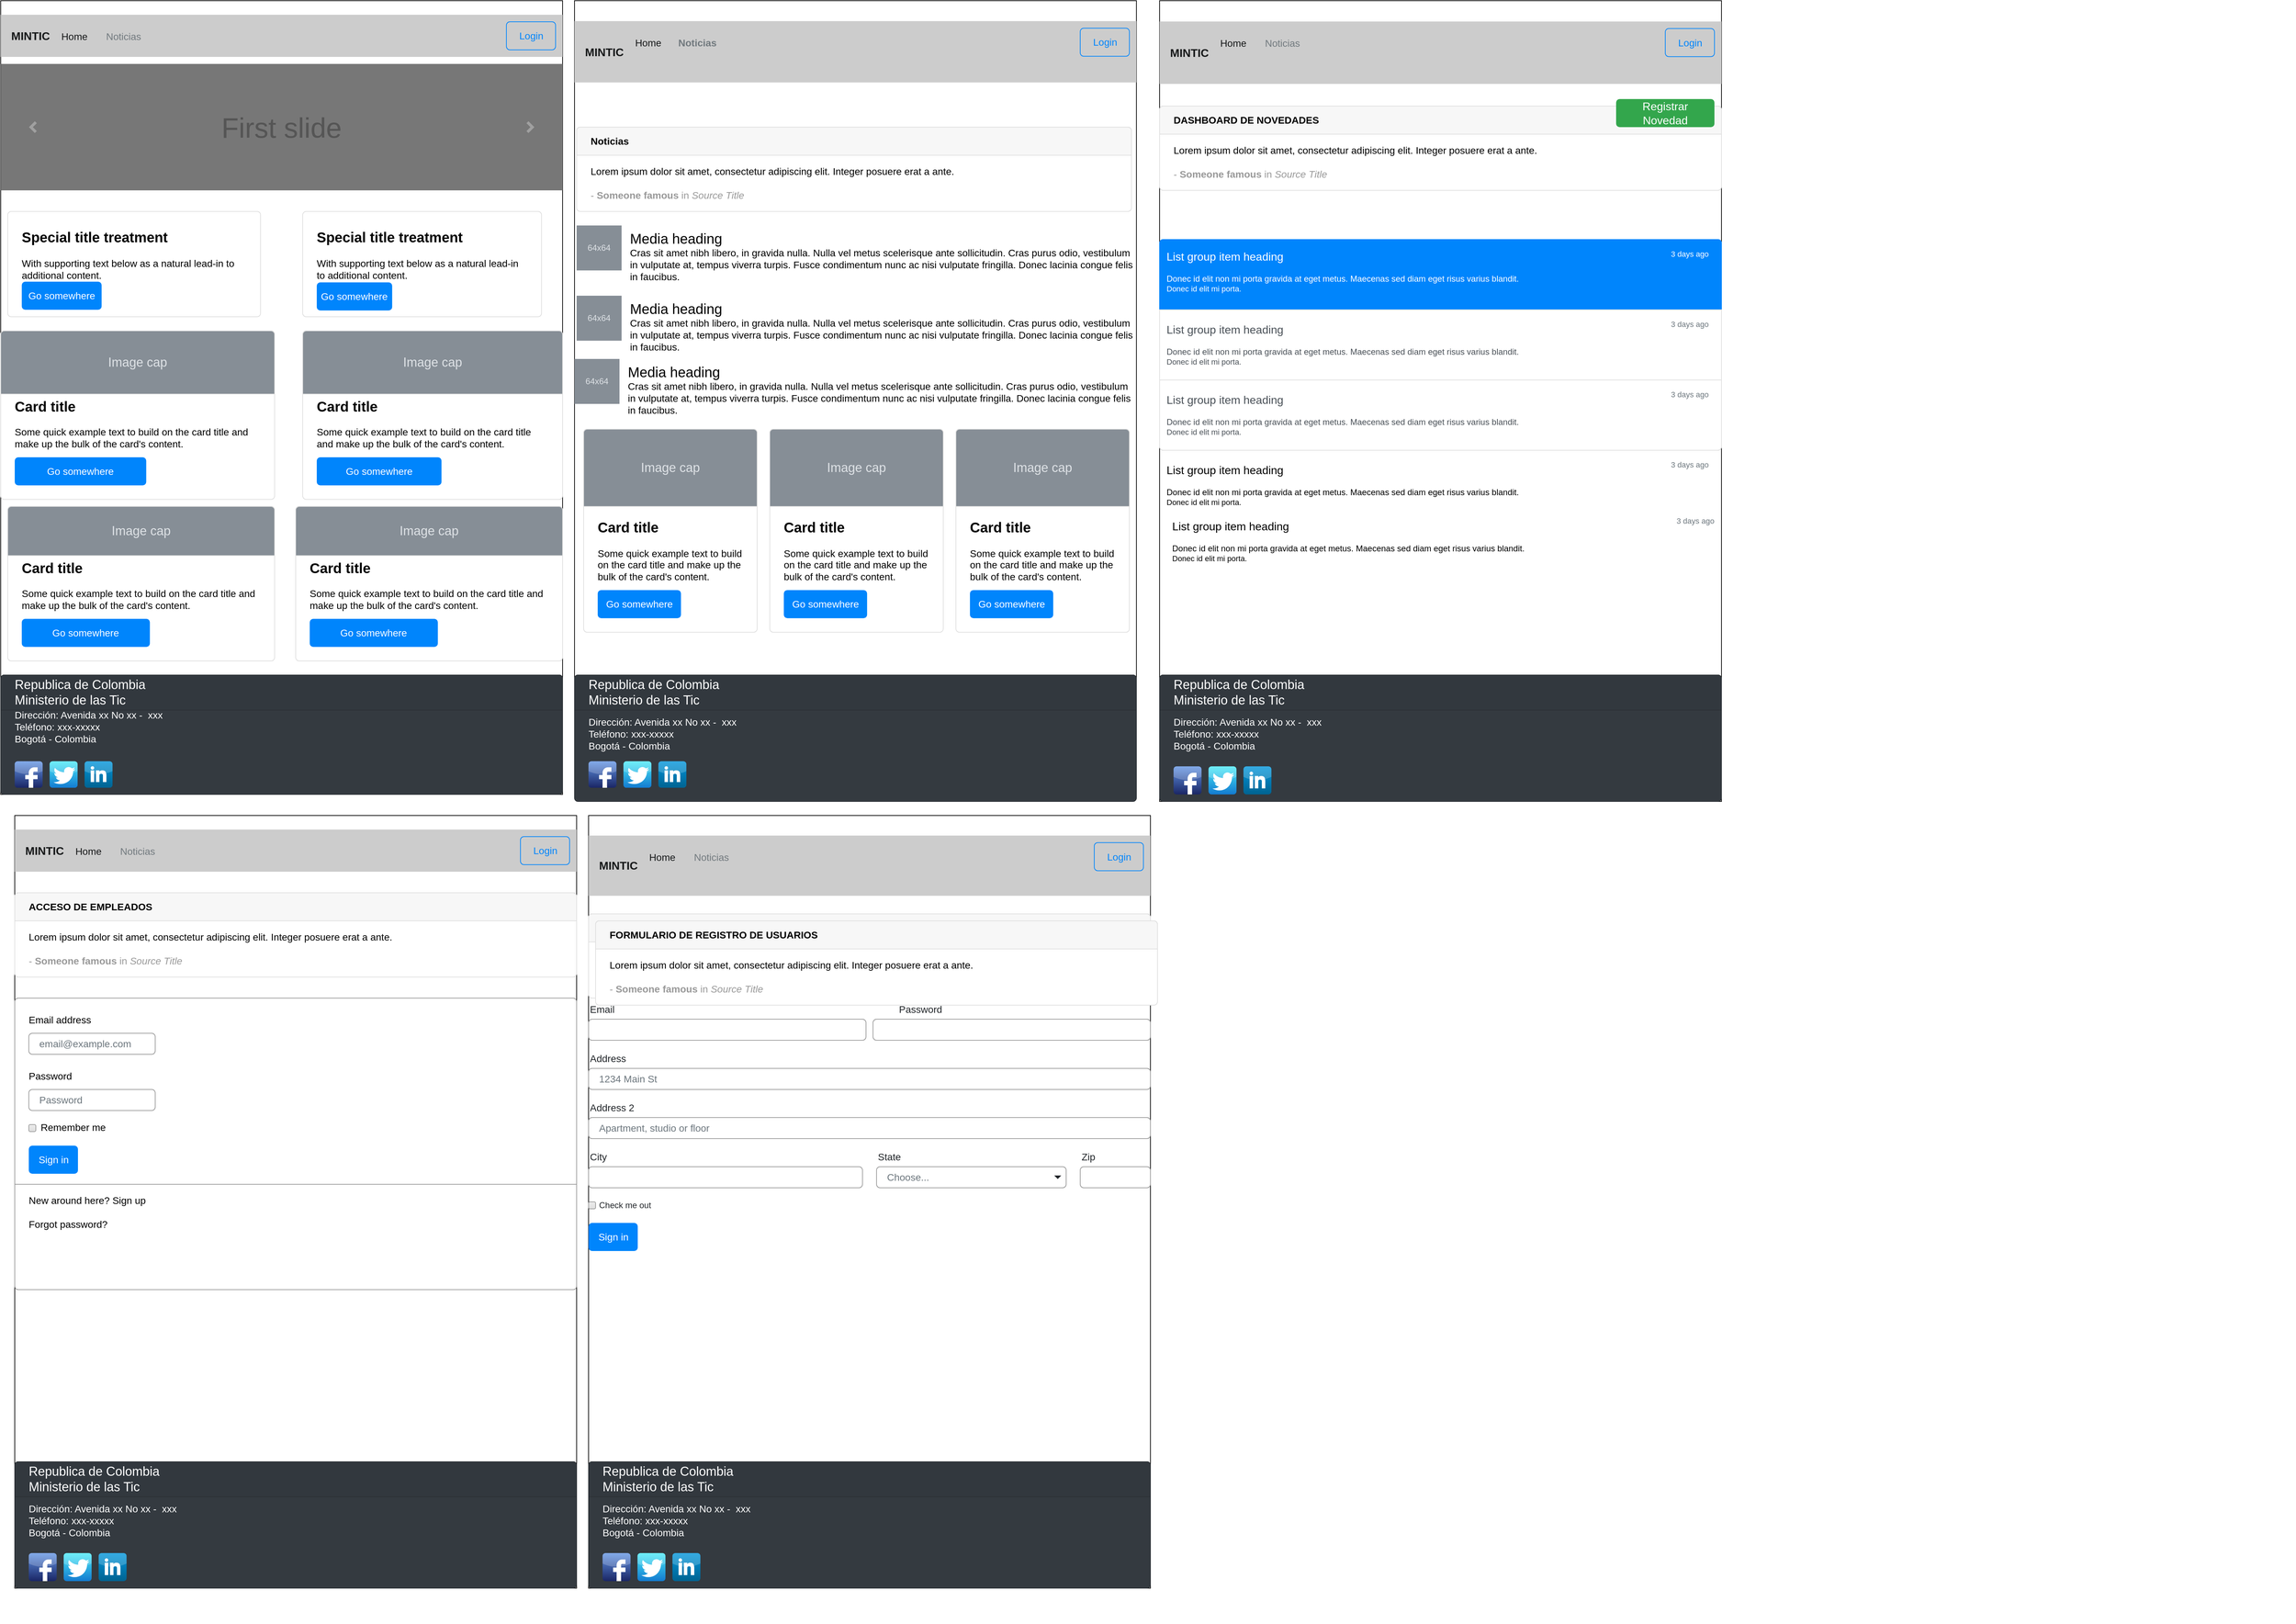 <mxfile version="16.2.7" type="device"><diagram id="o1v8T3VAMzsPvHpcnBI5" name="Page-1"><mxGraphModel dx="972" dy="944" grid="1" gridSize="10" guides="1" tooltips="1" connect="1" arrows="1" fold="1" page="1" pageScale="1" pageWidth="827" pageHeight="1169" math="0" shadow="0"><root><mxCell id="0"/><mxCell id="1" parent="0"/><mxCell id="WGaJBXlrBwrfpR1qxfoc-35" value="" style="group" vertex="1" connectable="0" parent="1"><mxGeometry x="10" y="60" width="1620" height="1140" as="geometry"/></mxCell><mxCell id="WGaJBXlrBwrfpR1qxfoc-36" value="" style="group" vertex="1" connectable="0" parent="WGaJBXlrBwrfpR1qxfoc-35"><mxGeometry x="817" width="803" height="1140" as="geometry"/></mxCell><mxCell id="WGaJBXlrBwrfpR1qxfoc-37" value="" style="rounded=0;whiteSpace=wrap;html=1;" vertex="1" parent="WGaJBXlrBwrfpR1qxfoc-36"><mxGeometry width="800" height="1120" as="geometry"/></mxCell><mxCell id="WGaJBXlrBwrfpR1qxfoc-87" value="" style="group" vertex="1" connectable="0" parent="WGaJBXlrBwrfpR1qxfoc-36"><mxGeometry y="29.091" width="803" height="1090.91" as="geometry"/></mxCell><mxCell id="WGaJBXlrBwrfpR1qxfoc-43" value="&lt;b&gt;MINTIC&lt;/b&gt;" style="html=1;shadow=0;dashed=0;fillColor=#CCCCCC;strokeColor=none;fontSize=16;fontColor=#161819;align=left;spacing=15;" vertex="1" parent="WGaJBXlrBwrfpR1qxfoc-87"><mxGeometry width="800" height="87.273" as="geometry"/></mxCell><mxCell id="WGaJBXlrBwrfpR1qxfoc-44" value="Home" style="fillColor=none;strokeColor=none;fontSize=14;fontColor=#161819;align=center;" vertex="1" parent="WGaJBXlrBwrfpR1qxfoc-43"><mxGeometry width="70" height="40" relative="1" as="geometry"><mxPoint x="70" y="10" as="offset"/></mxGeometry></mxCell><mxCell id="WGaJBXlrBwrfpR1qxfoc-45" value="Noticias" style="fillColor=none;strokeColor=none;fontSize=14;fontColor=#71797E;align=center;fontStyle=1" vertex="1" parent="WGaJBXlrBwrfpR1qxfoc-43"><mxGeometry width="70" height="40" relative="1" as="geometry"><mxPoint x="140" y="10" as="offset"/></mxGeometry></mxCell><mxCell id="WGaJBXlrBwrfpR1qxfoc-46" value="Login" style="html=1;shadow=0;dashed=0;shape=mxgraph.bootstrap.rrect;rSize=5;fontSize=14;fontColor=#0085FC;strokeColor=#0085FC;fillColor=none;" vertex="1" parent="WGaJBXlrBwrfpR1qxfoc-43"><mxGeometry x="1" width="70" height="40" relative="1" as="geometry"><mxPoint x="-80" y="10" as="offset"/></mxGeometry></mxCell><mxCell id="WGaJBXlrBwrfpR1qxfoc-187" value="64x64" style="strokeColor=none;html=1;whiteSpace=wrap;fillColor=#868E96;fontColor=#DEE2E6;" vertex="1" parent="WGaJBXlrBwrfpR1qxfoc-87"><mxGeometry x="3" y="290.909" width="64" height="64" as="geometry"/></mxCell><mxCell id="WGaJBXlrBwrfpR1qxfoc-188" value="&lt;font style=&quot;font-size: 20px&quot;&gt;Media heading&lt;/font&gt;&lt;br&gt;Cras sit amet nibh libero, in gravida nulla. Nulla vel metus scelerisque ante sollicitudin. Cras purus odio, vestibulum in vulputate at, tempus viverra turpis. Fusce condimentum nunc ac nisi vulputate fringilla. Donec lacinia congue felis in faucibus." style="strokeColor=none;fillColor=none;fontColor=#000000;perimeter=none;whiteSpace=wrap;resizeWidth=1;align=left;spacing=2;fontSize=14;verticalAlign=top;html=1;" vertex="1" parent="WGaJBXlrBwrfpR1qxfoc-87"><mxGeometry x="77" y="290.909" width="726" height="90" as="geometry"/></mxCell><mxCell id="WGaJBXlrBwrfpR1qxfoc-191" value="64x64" style="strokeColor=none;html=1;whiteSpace=wrap;fillColor=#868E96;fontColor=#DEE2E6;" vertex="1" parent="WGaJBXlrBwrfpR1qxfoc-87"><mxGeometry y="480.909" width="64" height="64" as="geometry"/></mxCell><mxCell id="WGaJBXlrBwrfpR1qxfoc-192" value="&lt;font style=&quot;font-size: 20px&quot;&gt;Media heading&lt;/font&gt;&lt;br&gt;Cras sit amet nibh libero, in gravida nulla. Nulla vel metus scelerisque ante sollicitudin. Cras purus odio, vestibulum in vulputate at, tempus viverra turpis. Fusce condimentum nunc ac nisi vulputate fringilla. Donec lacinia congue felis in faucibus." style="strokeColor=none;fillColor=none;fontColor=#000000;perimeter=none;whiteSpace=wrap;resizeWidth=1;align=left;spacing=2;fontSize=14;verticalAlign=top;html=1;" vertex="1" parent="WGaJBXlrBwrfpR1qxfoc-87"><mxGeometry x="74" y="480.909" width="726" height="90" as="geometry"/></mxCell><mxCell id="WGaJBXlrBwrfpR1qxfoc-196" value="&lt;b&gt;&lt;font style=&quot;font-size: 20px&quot;&gt;Card title&lt;/font&gt;&lt;/b&gt;&lt;br style=&quot;font-size: 14px&quot;&gt;&lt;br style=&quot;font-size: 14px&quot;&gt;Some quick example text to build on the card title and make up the bulk of the card's content." style="html=1;shadow=0;dashed=0;shape=mxgraph.bootstrap.rrect;rSize=5;strokeColor=#DFDFDF;html=1;whiteSpace=wrap;fillColor=#ffffff;fontColor=#000000;verticalAlign=bottom;align=left;spacing=20;spacingBottom=50;fontSize=14;" vertex="1" parent="WGaJBXlrBwrfpR1qxfoc-87"><mxGeometry x="13" y="580.91" width="247" height="289.09" as="geometry"/></mxCell><mxCell id="WGaJBXlrBwrfpR1qxfoc-197" value="Image cap" style="html=1;shadow=0;dashed=0;shape=mxgraph.bootstrap.topButton;rSize=5;perimeter=none;whiteSpace=wrap;fillColor=#868E96;strokeColor=#DFDFDF;fontColor=#DEE2E6;resizeWidth=1;fontSize=18;" vertex="1" parent="WGaJBXlrBwrfpR1qxfoc-196"><mxGeometry width="247" height="110" relative="1" as="geometry"/></mxCell><mxCell id="WGaJBXlrBwrfpR1qxfoc-198" value="Go somewhere" style="html=1;shadow=0;dashed=0;shape=mxgraph.bootstrap.rrect;rSize=5;perimeter=none;whiteSpace=wrap;fillColor=#0085FC;strokeColor=none;fontColor=#ffffff;resizeWidth=1;fontSize=14;" vertex="1" parent="WGaJBXlrBwrfpR1qxfoc-196"><mxGeometry y="1" width="118.56" height="40" relative="1" as="geometry"><mxPoint x="20" y="-60" as="offset"/></mxGeometry></mxCell><mxCell id="WGaJBXlrBwrfpR1qxfoc-200" value="&lt;b&gt;&lt;font style=&quot;font-size: 20px&quot;&gt;Card title&lt;/font&gt;&lt;/b&gt;&lt;br style=&quot;font-size: 14px&quot;&gt;&lt;br style=&quot;font-size: 14px&quot;&gt;Some quick example text to build on the card title and make up the bulk of the card's content." style="html=1;shadow=0;dashed=0;shape=mxgraph.bootstrap.rrect;rSize=5;strokeColor=#DFDFDF;html=1;whiteSpace=wrap;fillColor=#ffffff;fontColor=#000000;verticalAlign=bottom;align=left;spacing=20;spacingBottom=50;fontSize=14;" vertex="1" parent="WGaJBXlrBwrfpR1qxfoc-87"><mxGeometry x="278" y="580.91" width="247" height="289.09" as="geometry"/></mxCell><mxCell id="WGaJBXlrBwrfpR1qxfoc-201" value="Image cap" style="html=1;shadow=0;dashed=0;shape=mxgraph.bootstrap.topButton;rSize=5;perimeter=none;whiteSpace=wrap;fillColor=#868E96;strokeColor=#DFDFDF;fontColor=#DEE2E6;resizeWidth=1;fontSize=18;" vertex="1" parent="WGaJBXlrBwrfpR1qxfoc-200"><mxGeometry width="247" height="110" relative="1" as="geometry"/></mxCell><mxCell id="WGaJBXlrBwrfpR1qxfoc-202" value="Go somewhere" style="html=1;shadow=0;dashed=0;shape=mxgraph.bootstrap.rrect;rSize=5;perimeter=none;whiteSpace=wrap;fillColor=#0085FC;strokeColor=none;fontColor=#ffffff;resizeWidth=1;fontSize=14;" vertex="1" parent="WGaJBXlrBwrfpR1qxfoc-200"><mxGeometry y="1" width="118.56" height="40" relative="1" as="geometry"><mxPoint x="20" y="-60" as="offset"/></mxGeometry></mxCell><mxCell id="WGaJBXlrBwrfpR1qxfoc-165" value="Dirección: Avenida xx No xx -&amp;nbsp; xxx&lt;br&gt;Teléfono: xxx-xxxxx&lt;br&gt;Bogotá - Colombia&lt;br&gt;&lt;br&gt;&lt;br&gt;&lt;br&gt;" style="html=1;shadow=0;dashed=0;shape=mxgraph.bootstrap.rrect;rSize=5;strokeColor=#2C3136;html=1;whiteSpace=wrap;fillColor=#343A40;fontColor=#ffffff;verticalAlign=bottom;align=left;spacing=20;spacingBottom=0;fontSize=14;" vertex="1" parent="WGaJBXlrBwrfpR1qxfoc-36"><mxGeometry y="960" width="800" height="180" as="geometry"/></mxCell><mxCell id="WGaJBXlrBwrfpR1qxfoc-166" value="Republica de Colombia&lt;br&gt;Ministerio de las Tic" style="html=1;shadow=0;dashed=0;shape=mxgraph.bootstrap.topButton;rSize=5;perimeter=none;whiteSpace=wrap;fillColor=#32383E;strokeColor=#2C3136;fontColor=#ffffff;resizeWidth=1;fontSize=18;align=left;spacing=20;" vertex="1" parent="WGaJBXlrBwrfpR1qxfoc-165"><mxGeometry width="800" height="50" relative="1" as="geometry"/></mxCell><mxCell id="WGaJBXlrBwrfpR1qxfoc-167" value="" style="dashed=0;outlineConnect=0;html=1;align=center;labelPosition=center;verticalLabelPosition=bottom;verticalAlign=top;shape=mxgraph.webicons.facebook;fillColor=#6294E4;gradientColor=#1A2665" vertex="1" parent="WGaJBXlrBwrfpR1qxfoc-165"><mxGeometry x="19.9" y="122.778" width="39.801" height="37.778" as="geometry"/></mxCell><mxCell id="WGaJBXlrBwrfpR1qxfoc-168" value="" style="dashed=0;outlineConnect=0;html=1;align=center;labelPosition=center;verticalLabelPosition=bottom;verticalAlign=top;shape=mxgraph.webicons.twitter;fillColor=#49EAF7;gradientColor=#137BD0" vertex="1" parent="WGaJBXlrBwrfpR1qxfoc-165"><mxGeometry x="69.652" y="122.778" width="39.801" height="37.778" as="geometry"/></mxCell><mxCell id="WGaJBXlrBwrfpR1qxfoc-169" value="" style="dashed=0;outlineConnect=0;html=1;align=center;labelPosition=center;verticalLabelPosition=bottom;verticalAlign=top;shape=mxgraph.webicons.linkedin;fillColor=#0095DB;gradientColor=#006391" vertex="1" parent="WGaJBXlrBwrfpR1qxfoc-165"><mxGeometry x="119.403" y="122.778" width="39.801" height="37.778" as="geometry"/></mxCell><mxCell id="WGaJBXlrBwrfpR1qxfoc-189" value="64x64" style="strokeColor=none;html=1;whiteSpace=wrap;fillColor=#868E96;fontColor=#DEE2E6;" vertex="1" parent="WGaJBXlrBwrfpR1qxfoc-36"><mxGeometry x="3" y="420" width="64" height="64" as="geometry"/></mxCell><mxCell id="WGaJBXlrBwrfpR1qxfoc-190" value="&lt;font style=&quot;font-size: 20px&quot;&gt;Media heading&lt;/font&gt;&lt;br&gt;Cras sit amet nibh libero, in gravida nulla. Nulla vel metus scelerisque ante sollicitudin. Cras purus odio, vestibulum in vulputate at, tempus viverra turpis. Fusce condimentum nunc ac nisi vulputate fringilla. Donec lacinia congue felis in faucibus." style="strokeColor=none;fillColor=none;fontColor=#000000;perimeter=none;whiteSpace=wrap;resizeWidth=1;align=left;spacing=2;fontSize=14;verticalAlign=top;html=1;" vertex="1" parent="WGaJBXlrBwrfpR1qxfoc-36"><mxGeometry x="77" y="420" width="726" height="90" as="geometry"/></mxCell><mxCell id="WGaJBXlrBwrfpR1qxfoc-204" value="&lt;b&gt;&lt;font style=&quot;font-size: 20px&quot;&gt;Card title&lt;/font&gt;&lt;/b&gt;&lt;br style=&quot;font-size: 14px&quot;&gt;&lt;br style=&quot;font-size: 14px&quot;&gt;Some quick example text to build on the card title and make up the bulk of the card's content." style="html=1;shadow=0;dashed=0;shape=mxgraph.bootstrap.rrect;rSize=5;strokeColor=#DFDFDF;html=1;whiteSpace=wrap;fillColor=#ffffff;fontColor=#000000;verticalAlign=bottom;align=left;spacing=20;spacingBottom=50;fontSize=14;" vertex="1" parent="WGaJBXlrBwrfpR1qxfoc-36"><mxGeometry x="543" y="610.001" width="247" height="289.09" as="geometry"/></mxCell><mxCell id="WGaJBXlrBwrfpR1qxfoc-205" value="Image cap" style="html=1;shadow=0;dashed=0;shape=mxgraph.bootstrap.topButton;rSize=5;perimeter=none;whiteSpace=wrap;fillColor=#868E96;strokeColor=#DFDFDF;fontColor=#DEE2E6;resizeWidth=1;fontSize=18;" vertex="1" parent="WGaJBXlrBwrfpR1qxfoc-204"><mxGeometry width="247" height="110" relative="1" as="geometry"/></mxCell><mxCell id="WGaJBXlrBwrfpR1qxfoc-206" value="Go somewhere" style="html=1;shadow=0;dashed=0;shape=mxgraph.bootstrap.rrect;rSize=5;perimeter=none;whiteSpace=wrap;fillColor=#0085FC;strokeColor=none;fontColor=#ffffff;resizeWidth=1;fontSize=14;" vertex="1" parent="WGaJBXlrBwrfpR1qxfoc-204"><mxGeometry y="1" width="118.56" height="40" relative="1" as="geometry"><mxPoint x="20" y="-60" as="offset"/></mxGeometry></mxCell><UserObject label="https://drive.google.com/drive/folders/1lnfOv7CB5ExpS0lEgs6itEhN-YWh4Q2m" link="https://drive.google.com/drive/folders/1lnfOv7CB5ExpS0lEgs6itEhN-YWh4Q2m" id="WGaJBXlrBwrfpR1qxfoc-51"><mxCell style="group" vertex="1" connectable="0" parent="WGaJBXlrBwrfpR1qxfoc-35"><mxGeometry width="850" height="1130" as="geometry"/></mxCell></UserObject><mxCell id="WGaJBXlrBwrfpR1qxfoc-2" value="" style="rounded=0;whiteSpace=wrap;html=1;" vertex="1" parent="WGaJBXlrBwrfpR1qxfoc-51"><mxGeometry width="800" height="1130" as="geometry"/></mxCell><mxCell id="WGaJBXlrBwrfpR1qxfoc-12" value="Dirección: Avenida xx No xx -&amp;nbsp; xxx&lt;br&gt;Teléfono: xxx-xxxxx&lt;br&gt;Bogotá - Colombia&lt;br&gt;&lt;br&gt;&lt;br&gt;&lt;br&gt;" style="html=1;shadow=0;dashed=0;shape=mxgraph.bootstrap.rrect;rSize=5;strokeColor=#2C3136;html=1;whiteSpace=wrap;fillColor=#343A40;fontColor=#ffffff;verticalAlign=bottom;align=left;spacing=20;spacingBottom=0;fontSize=14;" vertex="1" parent="WGaJBXlrBwrfpR1qxfoc-51"><mxGeometry y="960" width="800" height="170" as="geometry"/></mxCell><mxCell id="WGaJBXlrBwrfpR1qxfoc-13" value="Republica de Colombia&lt;br&gt;Ministerio de las Tic" style="html=1;shadow=0;dashed=0;shape=mxgraph.bootstrap.topButton;rSize=5;perimeter=none;whiteSpace=wrap;fillColor=#32383E;strokeColor=#2C3136;fontColor=#ffffff;resizeWidth=1;fontSize=18;align=left;spacing=20;" vertex="1" parent="WGaJBXlrBwrfpR1qxfoc-12"><mxGeometry width="800" height="50" relative="1" as="geometry"/></mxCell><mxCell id="WGaJBXlrBwrfpR1qxfoc-14" value="" style="dashed=0;outlineConnect=0;html=1;align=center;labelPosition=center;verticalLabelPosition=bottom;verticalAlign=top;shape=mxgraph.webicons.facebook;fillColor=#6294E4;gradientColor=#1A2665" vertex="1" parent="WGaJBXlrBwrfpR1qxfoc-12"><mxGeometry x="19.9" y="122.778" width="39.801" height="37.778" as="geometry"/></mxCell><mxCell id="WGaJBXlrBwrfpR1qxfoc-15" value="" style="dashed=0;outlineConnect=0;html=1;align=center;labelPosition=center;verticalLabelPosition=bottom;verticalAlign=top;shape=mxgraph.webicons.twitter;fillColor=#49EAF7;gradientColor=#137BD0" vertex="1" parent="WGaJBXlrBwrfpR1qxfoc-12"><mxGeometry x="69.652" y="122.778" width="39.801" height="37.778" as="geometry"/></mxCell><mxCell id="WGaJBXlrBwrfpR1qxfoc-16" value="" style="dashed=0;outlineConnect=0;html=1;align=center;labelPosition=center;verticalLabelPosition=bottom;verticalAlign=top;shape=mxgraph.webicons.linkedin;fillColor=#0095DB;gradientColor=#006391" vertex="1" parent="WGaJBXlrBwrfpR1qxfoc-12"><mxGeometry x="119.403" y="122.778" width="39.801" height="37.778" as="geometry"/></mxCell><mxCell id="WGaJBXlrBwrfpR1qxfoc-25" value="&lt;b&gt;MINTIC&lt;/b&gt;" style="html=1;shadow=0;dashed=0;fillColor=#CCCCCC;strokeColor=none;fontSize=16;fontColor=#161819;align=left;spacing=15;" vertex="1" parent="WGaJBXlrBwrfpR1qxfoc-51"><mxGeometry y="20" width="800" height="60" as="geometry"/></mxCell><mxCell id="WGaJBXlrBwrfpR1qxfoc-26" value="Home" style="fillColor=none;strokeColor=none;fontSize=14;fontColor=#161819;align=center;" vertex="1" parent="WGaJBXlrBwrfpR1qxfoc-25"><mxGeometry width="70" height="40" relative="1" as="geometry"><mxPoint x="70" y="10" as="offset"/></mxGeometry></mxCell><mxCell id="WGaJBXlrBwrfpR1qxfoc-27" value="Noticias" style="fillColor=none;strokeColor=none;fontSize=14;fontColor=#71797E;align=center;" vertex="1" parent="WGaJBXlrBwrfpR1qxfoc-25"><mxGeometry width="70" height="40" relative="1" as="geometry"><mxPoint x="140" y="10" as="offset"/></mxGeometry></mxCell><mxCell id="WGaJBXlrBwrfpR1qxfoc-30" value="Login" style="html=1;shadow=0;dashed=0;shape=mxgraph.bootstrap.rrect;rSize=5;fontSize=14;fontColor=#0085FC;strokeColor=#0085FC;fillColor=none;" vertex="1" parent="WGaJBXlrBwrfpR1qxfoc-25"><mxGeometry x="1" width="70" height="40" relative="1" as="geometry"><mxPoint x="-80" y="10" as="offset"/></mxGeometry></mxCell><mxCell id="WGaJBXlrBwrfpR1qxfoc-113" value="First slide" style="html=1;shadow=0;dashed=0;strokeColor=none;strokeWidth=1;fillColor=#777777;fontColor=#555555;whiteSpace=wrap;align=center;verticalAlign=middle;fontStyle=0;fontSize=40;" vertex="1" parent="WGaJBXlrBwrfpR1qxfoc-51"><mxGeometry y="90" width="800" height="180" as="geometry"/></mxCell><mxCell id="WGaJBXlrBwrfpR1qxfoc-114" value="" style="html=1;verticalLabelPosition=bottom;labelBackgroundColor=#ffffff;verticalAlign=top;shadow=0;dashed=0;strokeWidth=4;shape=mxgraph.ios7.misc.more;strokeColor=#a0a0a0;fillColor=#CCCCCC;" vertex="1" parent="WGaJBXlrBwrfpR1qxfoc-113"><mxGeometry x="1" y="0.5" width="7" height="14" relative="1" as="geometry"><mxPoint x="-50" y="-7" as="offset"/></mxGeometry></mxCell><mxCell id="WGaJBXlrBwrfpR1qxfoc-115" value="" style="flipH=1;html=1;verticalLabelPosition=bottom;labelBackgroundColor=#ffffff;verticalAlign=top;shadow=0;dashed=0;strokeWidth=4;shape=mxgraph.ios7.misc.more;strokeColor=#a0a0a0;fillColor=#CCCCCC;" vertex="1" parent="WGaJBXlrBwrfpR1qxfoc-113"><mxGeometry y="0.5" width="7" height="14" relative="1" as="geometry"><mxPoint x="43" y="-7" as="offset"/></mxGeometry></mxCell><mxCell id="WGaJBXlrBwrfpR1qxfoc-139" value="&lt;b&gt;&lt;font style=&quot;font-size: 20px&quot;&gt;Card title&lt;/font&gt;&lt;/b&gt;&lt;br style=&quot;font-size: 14px&quot;&gt;&lt;br style=&quot;font-size: 14px&quot;&gt;Some quick example text to build on the card title and make up the bulk of the card's content." style="html=1;shadow=0;dashed=0;shape=mxgraph.bootstrap.rrect;rSize=5;strokeColor=#DFDFDF;html=1;whiteSpace=wrap;fillColor=#ffffff;fontColor=#000000;verticalAlign=bottom;align=left;spacing=20;spacingBottom=50;fontSize=14;" vertex="1" parent="WGaJBXlrBwrfpR1qxfoc-51"><mxGeometry y="470" width="390" height="240" as="geometry"/></mxCell><mxCell id="WGaJBXlrBwrfpR1qxfoc-140" value="Image cap" style="html=1;shadow=0;dashed=0;shape=mxgraph.bootstrap.topButton;rSize=5;perimeter=none;whiteSpace=wrap;fillColor=#868E96;strokeColor=#DFDFDF;fontColor=#DEE2E6;resizeWidth=1;fontSize=18;" vertex="1" parent="WGaJBXlrBwrfpR1qxfoc-139"><mxGeometry width="390" height="90" relative="1" as="geometry"/></mxCell><mxCell id="WGaJBXlrBwrfpR1qxfoc-141" value="Go somewhere" style="html=1;shadow=0;dashed=0;shape=mxgraph.bootstrap.rrect;rSize=5;perimeter=none;whiteSpace=wrap;fillColor=#0085FC;strokeColor=none;fontColor=#ffffff;resizeWidth=1;fontSize=14;" vertex="1" parent="WGaJBXlrBwrfpR1qxfoc-139"><mxGeometry y="1" width="187.2" height="40" relative="1" as="geometry"><mxPoint x="20" y="-60" as="offset"/></mxGeometry></mxCell><mxCell id="WGaJBXlrBwrfpR1qxfoc-143" value="&lt;b&gt;&lt;font style=&quot;font-size: 20px&quot;&gt;Card title&lt;/font&gt;&lt;/b&gt;&lt;br style=&quot;font-size: 14px&quot;&gt;&lt;br style=&quot;font-size: 14px&quot;&gt;Some quick example text to build on the card title and make up the bulk of the card's content." style="html=1;shadow=0;dashed=0;shape=mxgraph.bootstrap.rrect;rSize=5;strokeColor=#DFDFDF;html=1;whiteSpace=wrap;fillColor=#ffffff;fontColor=#000000;verticalAlign=bottom;align=left;spacing=20;spacingBottom=50;fontSize=14;" vertex="1" parent="WGaJBXlrBwrfpR1qxfoc-51"><mxGeometry x="430" y="470" width="370" height="240" as="geometry"/></mxCell><mxCell id="WGaJBXlrBwrfpR1qxfoc-144" value="Image cap" style="html=1;shadow=0;dashed=0;shape=mxgraph.bootstrap.topButton;rSize=5;perimeter=none;whiteSpace=wrap;fillColor=#868E96;strokeColor=#DFDFDF;fontColor=#DEE2E6;resizeWidth=1;fontSize=18;" vertex="1" parent="WGaJBXlrBwrfpR1qxfoc-143"><mxGeometry width="370" height="90" relative="1" as="geometry"/></mxCell><mxCell id="WGaJBXlrBwrfpR1qxfoc-145" value="Go somewhere" style="html=1;shadow=0;dashed=0;shape=mxgraph.bootstrap.rrect;rSize=5;perimeter=none;whiteSpace=wrap;fillColor=#0085FC;strokeColor=none;fontColor=#ffffff;resizeWidth=1;fontSize=14;" vertex="1" parent="WGaJBXlrBwrfpR1qxfoc-143"><mxGeometry y="1" width="177.6" height="40" relative="1" as="geometry"><mxPoint x="20" y="-60" as="offset"/></mxGeometry></mxCell><mxCell id="WGaJBXlrBwrfpR1qxfoc-149" value="&lt;b&gt;&lt;font style=&quot;font-size: 20px&quot;&gt;Card title&lt;/font&gt;&lt;/b&gt;&lt;br style=&quot;font-size: 14px&quot;&gt;&lt;br style=&quot;font-size: 14px&quot;&gt;Some quick example text to build on the card title and make up the bulk of the card's content." style="html=1;shadow=0;dashed=0;shape=mxgraph.bootstrap.rrect;rSize=5;strokeColor=#DFDFDF;html=1;whiteSpace=wrap;fillColor=#ffffff;fontColor=#000000;verticalAlign=bottom;align=left;spacing=20;spacingBottom=50;fontSize=14;" vertex="1" parent="WGaJBXlrBwrfpR1qxfoc-51"><mxGeometry x="10" y="720" width="380" height="220" as="geometry"/></mxCell><mxCell id="WGaJBXlrBwrfpR1qxfoc-150" value="Image cap" style="html=1;shadow=0;dashed=0;shape=mxgraph.bootstrap.topButton;rSize=5;perimeter=none;whiteSpace=wrap;fillColor=#868E96;strokeColor=#DFDFDF;fontColor=#DEE2E6;resizeWidth=1;fontSize=18;" vertex="1" parent="WGaJBXlrBwrfpR1qxfoc-149"><mxGeometry width="380" height="70" relative="1" as="geometry"/></mxCell><mxCell id="WGaJBXlrBwrfpR1qxfoc-151" value="Go somewhere" style="html=1;shadow=0;dashed=0;shape=mxgraph.bootstrap.rrect;rSize=5;perimeter=none;whiteSpace=wrap;fillColor=#0085FC;strokeColor=none;fontColor=#ffffff;resizeWidth=1;fontSize=14;" vertex="1" parent="WGaJBXlrBwrfpR1qxfoc-149"><mxGeometry y="1" width="182.4" height="40" relative="1" as="geometry"><mxPoint x="20" y="-60" as="offset"/></mxGeometry></mxCell><mxCell id="WGaJBXlrBwrfpR1qxfoc-154" value="&lt;b&gt;&lt;font style=&quot;font-size: 20px&quot;&gt;Card title&lt;/font&gt;&lt;/b&gt;&lt;br style=&quot;font-size: 14px&quot;&gt;&lt;br style=&quot;font-size: 14px&quot;&gt;Some quick example text to build on the card title and make up the bulk of the card's content." style="html=1;shadow=0;dashed=0;shape=mxgraph.bootstrap.rrect;rSize=5;strokeColor=#DFDFDF;html=1;whiteSpace=wrap;fillColor=#ffffff;fontColor=#000000;verticalAlign=bottom;align=left;spacing=20;spacingBottom=50;fontSize=14;" vertex="1" parent="WGaJBXlrBwrfpR1qxfoc-51"><mxGeometry x="420" y="720" width="380" height="220" as="geometry"/></mxCell><mxCell id="WGaJBXlrBwrfpR1qxfoc-155" value="Image cap" style="html=1;shadow=0;dashed=0;shape=mxgraph.bootstrap.topButton;rSize=5;perimeter=none;whiteSpace=wrap;fillColor=#868E96;strokeColor=#DFDFDF;fontColor=#DEE2E6;resizeWidth=1;fontSize=18;" vertex="1" parent="WGaJBXlrBwrfpR1qxfoc-154"><mxGeometry width="380" height="70" relative="1" as="geometry"/></mxCell><mxCell id="WGaJBXlrBwrfpR1qxfoc-156" value="Go somewhere" style="html=1;shadow=0;dashed=0;shape=mxgraph.bootstrap.rrect;rSize=5;perimeter=none;whiteSpace=wrap;fillColor=#0085FC;strokeColor=none;fontColor=#ffffff;resizeWidth=1;fontSize=14;" vertex="1" parent="WGaJBXlrBwrfpR1qxfoc-154"><mxGeometry y="1" width="182.4" height="40" relative="1" as="geometry"><mxPoint x="20" y="-60" as="offset"/></mxGeometry></mxCell><mxCell id="WGaJBXlrBwrfpR1qxfoc-163" value="&lt;b&gt;&lt;font style=&quot;font-size: 20px&quot;&gt;Special title treatment&lt;/font&gt;&lt;/b&gt;&lt;br style=&quot;font-size: 14px&quot;&gt;&lt;br style=&quot;font-size: 14px&quot;&gt;With supporting text below as a natural lead-in to additional content." style="html=1;shadow=0;dashed=0;shape=mxgraph.bootstrap.rrect;rSize=5;strokeColor=#DFDFDF;html=1;whiteSpace=wrap;fillColor=#FFFFFF;fontColor=#000000;align=left;verticalAlign=top;spacing=20;fontSize=14;" vertex="1" parent="WGaJBXlrBwrfpR1qxfoc-51"><mxGeometry x="430" y="300" width="340" height="150" as="geometry"/></mxCell><mxCell id="WGaJBXlrBwrfpR1qxfoc-164" value="Go somewhere" style="html=1;shadow=0;dashed=0;shape=mxgraph.bootstrap.rrect;rSize=5;perimeter=none;whiteSpace=wrap;fillColor=#0085FC;strokeColor=none;fontColor=#ffffff;resizeWidth=1;fontSize=14;" vertex="1" parent="WGaJBXlrBwrfpR1qxfoc-163"><mxGeometry y="1" width="107.368" height="40" relative="1" as="geometry"><mxPoint x="20" y="-49" as="offset"/></mxGeometry></mxCell><mxCell id="WGaJBXlrBwrfpR1qxfoc-161" value="&lt;b&gt;&lt;font style=&quot;font-size: 20px&quot;&gt;Special title treatment&lt;/font&gt;&lt;/b&gt;&lt;br style=&quot;font-size: 14px&quot;&gt;&lt;br style=&quot;font-size: 14px&quot;&gt;With supporting text below as a natural lead-in to additional content." style="html=1;shadow=0;dashed=0;shape=mxgraph.bootstrap.rrect;rSize=5;strokeColor=#DFDFDF;html=1;whiteSpace=wrap;fillColor=#FFFFFF;fontColor=#000000;align=left;verticalAlign=top;spacing=20;fontSize=14;" vertex="1" parent="WGaJBXlrBwrfpR1qxfoc-51"><mxGeometry x="10" y="300" width="360" height="150" as="geometry"/></mxCell><mxCell id="WGaJBXlrBwrfpR1qxfoc-162" value="Go somewhere" style="html=1;shadow=0;dashed=0;shape=mxgraph.bootstrap.rrect;rSize=5;perimeter=none;whiteSpace=wrap;fillColor=#0085FC;strokeColor=none;fontColor=#ffffff;resizeWidth=1;fontSize=14;" vertex="1" parent="WGaJBXlrBwrfpR1qxfoc-161"><mxGeometry y="1" width="113.684" height="40" relative="1" as="geometry"><mxPoint x="20" y="-50" as="offset"/></mxGeometry></mxCell><mxCell id="WGaJBXlrBwrfpR1qxfoc-52" value="" style="group" vertex="1" connectable="0" parent="1"><mxGeometry x="30" y="1220" width="1617" height="1150" as="geometry"/></mxCell><mxCell id="WGaJBXlrBwrfpR1qxfoc-53" value="" style="group" vertex="1" connectable="0" parent="WGaJBXlrBwrfpR1qxfoc-52"><mxGeometry x="817" width="800" height="1150" as="geometry"/></mxCell><mxCell id="WGaJBXlrBwrfpR1qxfoc-54" value="" style="rounded=0;whiteSpace=wrap;html=1;" vertex="1" parent="WGaJBXlrBwrfpR1qxfoc-53"><mxGeometry width="800" height="1100" as="geometry"/></mxCell><mxCell id="WGaJBXlrBwrfpR1qxfoc-55" value="Dirección: Avenida xx No xx -&amp;nbsp; xxx&lt;br&gt;Teléfono: xxx-xxxxx&lt;br&gt;Bogotá - Colombia&lt;br&gt;&lt;br&gt;&lt;br&gt;&lt;br&gt;" style="html=1;shadow=0;dashed=0;shape=mxgraph.bootstrap.rrect;rSize=5;strokeColor=#2C3136;html=1;whiteSpace=wrap;fillColor=#343A40;fontColor=#ffffff;verticalAlign=bottom;align=left;spacing=20;spacingBottom=0;fontSize=14;" vertex="1" parent="WGaJBXlrBwrfpR1qxfoc-53"><mxGeometry y="920" width="800" height="180" as="geometry"/></mxCell><mxCell id="WGaJBXlrBwrfpR1qxfoc-56" value="Republica de Colombia&lt;br&gt;Ministerio de las Tic" style="html=1;shadow=0;dashed=0;shape=mxgraph.bootstrap.topButton;rSize=5;perimeter=none;whiteSpace=wrap;fillColor=#32383E;strokeColor=#2C3136;fontColor=#ffffff;resizeWidth=1;fontSize=18;align=left;spacing=20;" vertex="1" parent="WGaJBXlrBwrfpR1qxfoc-55"><mxGeometry width="800" height="50" relative="1" as="geometry"/></mxCell><mxCell id="WGaJBXlrBwrfpR1qxfoc-57" value="" style="dashed=0;outlineConnect=0;html=1;align=center;labelPosition=center;verticalLabelPosition=bottom;verticalAlign=top;shape=mxgraph.webicons.facebook;fillColor=#6294E4;gradientColor=#1A2665" vertex="1" parent="WGaJBXlrBwrfpR1qxfoc-55"><mxGeometry x="19.9" y="130" width="39.801" height="40" as="geometry"/></mxCell><mxCell id="WGaJBXlrBwrfpR1qxfoc-58" value="" style="dashed=0;outlineConnect=0;html=1;align=center;labelPosition=center;verticalLabelPosition=bottom;verticalAlign=top;shape=mxgraph.webicons.twitter;fillColor=#49EAF7;gradientColor=#137BD0" vertex="1" parent="WGaJBXlrBwrfpR1qxfoc-55"><mxGeometry x="69.652" y="130" width="39.801" height="40" as="geometry"/></mxCell><mxCell id="WGaJBXlrBwrfpR1qxfoc-59" value="" style="dashed=0;outlineConnect=0;html=1;align=center;labelPosition=center;verticalLabelPosition=bottom;verticalAlign=top;shape=mxgraph.webicons.linkedin;fillColor=#0095DB;gradientColor=#006391" vertex="1" parent="WGaJBXlrBwrfpR1qxfoc-55"><mxGeometry x="119.403" y="130" width="39.801" height="40" as="geometry"/></mxCell><mxCell id="WGaJBXlrBwrfpR1qxfoc-60" value="&lt;b&gt;MINTIC&lt;/b&gt;" style="html=1;shadow=0;dashed=0;fillColor=#CCCCCC;strokeColor=none;fontSize=16;fontColor=#161819;align=left;spacing=15;" vertex="1" parent="WGaJBXlrBwrfpR1qxfoc-53"><mxGeometry y="28.571" width="800" height="85.714" as="geometry"/></mxCell><mxCell id="WGaJBXlrBwrfpR1qxfoc-61" value="Home" style="fillColor=none;strokeColor=none;fontSize=14;fontColor=#161819;align=center;" vertex="1" parent="WGaJBXlrBwrfpR1qxfoc-60"><mxGeometry width="70" height="40" relative="1" as="geometry"><mxPoint x="70" y="10" as="offset"/></mxGeometry></mxCell><mxCell id="WGaJBXlrBwrfpR1qxfoc-62" value="Noticias" style="fillColor=none;strokeColor=none;fontSize=14;fontColor=#71797E;align=center;" vertex="1" parent="WGaJBXlrBwrfpR1qxfoc-60"><mxGeometry width="70" height="40" relative="1" as="geometry"><mxPoint x="140" y="10" as="offset"/></mxGeometry></mxCell><mxCell id="WGaJBXlrBwrfpR1qxfoc-63" value="Login" style="html=1;shadow=0;dashed=0;shape=mxgraph.bootstrap.rrect;rSize=5;fontSize=14;fontColor=#0085FC;strokeColor=#0085FC;fillColor=none;" vertex="1" parent="WGaJBXlrBwrfpR1qxfoc-60"><mxGeometry x="1" width="70" height="40" relative="1" as="geometry"><mxPoint x="-80" y="10" as="offset"/></mxGeometry></mxCell><mxCell id="WGaJBXlrBwrfpR1qxfoc-253" value="Email" style="fillColor=none;strokeColor=none;align=left;fontSize=14;fontColor=#212529;" vertex="1" parent="WGaJBXlrBwrfpR1qxfoc-53"><mxGeometry y="260" width="400" height="30" as="geometry"/></mxCell><mxCell id="WGaJBXlrBwrfpR1qxfoc-254" value="" style="html=1;shadow=0;dashed=0;shape=mxgraph.bootstrap.rrect;rSize=5;fillColor=none;strokeColor=#999999;align=left;spacing=15;fontSize=14;fontColor=#6C767D;" vertex="1" parent="WGaJBXlrBwrfpR1qxfoc-53"><mxGeometry y="290" width="395" height="30" as="geometry"/></mxCell><mxCell id="WGaJBXlrBwrfpR1qxfoc-255" value="Password" style="fillColor=none;strokeColor=none;align=left;fontSize=14;fontColor=#212529;" vertex="1" parent="WGaJBXlrBwrfpR1qxfoc-53"><mxGeometry x="440" y="260" width="360" height="30" as="geometry"/></mxCell><mxCell id="WGaJBXlrBwrfpR1qxfoc-256" value="" style="html=1;shadow=0;dashed=0;shape=mxgraph.bootstrap.rrect;rSize=5;fillColor=none;strokeColor=#999999;align=left;spacing=15;fontSize=14;fontColor=#6C767D;" vertex="1" parent="WGaJBXlrBwrfpR1qxfoc-53"><mxGeometry x="405" y="290" width="395" height="30" as="geometry"/></mxCell><mxCell id="WGaJBXlrBwrfpR1qxfoc-257" value="Address" style="fillColor=none;strokeColor=none;align=left;fontSize=14;fontColor=#212529;" vertex="1" parent="WGaJBXlrBwrfpR1qxfoc-53"><mxGeometry y="330" width="390" height="30" as="geometry"/></mxCell><mxCell id="WGaJBXlrBwrfpR1qxfoc-258" value="1234 Main St" style="html=1;shadow=0;dashed=0;shape=mxgraph.bootstrap.rrect;rSize=5;fillColor=none;strokeColor=#999999;align=left;spacing=15;fontSize=14;fontColor=#6C767D;" vertex="1" parent="WGaJBXlrBwrfpR1qxfoc-53"><mxGeometry y="360" width="800" height="30" as="geometry"/></mxCell><mxCell id="WGaJBXlrBwrfpR1qxfoc-259" value="Address 2" style="fillColor=none;strokeColor=none;align=left;fontSize=14;fontColor=#212529;" vertex="1" parent="WGaJBXlrBwrfpR1qxfoc-53"><mxGeometry y="400" width="390" height="30" as="geometry"/></mxCell><mxCell id="WGaJBXlrBwrfpR1qxfoc-260" value="Apartment, studio or floor" style="html=1;shadow=0;dashed=0;shape=mxgraph.bootstrap.rrect;rSize=5;fillColor=none;strokeColor=#999999;align=left;spacing=15;fontSize=14;fontColor=#6C767D;" vertex="1" parent="WGaJBXlrBwrfpR1qxfoc-53"><mxGeometry y="430" width="800" height="30" as="geometry"/></mxCell><mxCell id="WGaJBXlrBwrfpR1qxfoc-261" value="City" style="fillColor=none;strokeColor=none;align=left;fontSize=14;fontColor=#212529;" vertex="1" parent="WGaJBXlrBwrfpR1qxfoc-53"><mxGeometry y="470" width="390" height="30" as="geometry"/></mxCell><mxCell id="WGaJBXlrBwrfpR1qxfoc-262" value="" style="html=1;shadow=0;dashed=0;shape=mxgraph.bootstrap.rrect;rSize=5;fillColor=none;strokeColor=#999999;align=left;spacing=15;fontSize=14;fontColor=#6C767D;" vertex="1" parent="WGaJBXlrBwrfpR1qxfoc-53"><mxGeometry y="500" width="390" height="30" as="geometry"/></mxCell><mxCell id="WGaJBXlrBwrfpR1qxfoc-263" value="State" style="fillColor=none;strokeColor=none;align=left;fontSize=14;fontColor=#212529;" vertex="1" parent="WGaJBXlrBwrfpR1qxfoc-53"><mxGeometry x="410" y="470" width="220" height="30" as="geometry"/></mxCell><mxCell id="WGaJBXlrBwrfpR1qxfoc-264" value="Choose..." style="html=1;shadow=0;dashed=0;shape=mxgraph.bootstrap.rrect;rSize=5;fillColor=none;strokeColor=#999999;align=left;spacing=15;fontSize=14;fontColor=#6C767D;" vertex="1" parent="WGaJBXlrBwrfpR1qxfoc-53"><mxGeometry x="410" y="500" width="270" height="30" as="geometry"/></mxCell><mxCell id="WGaJBXlrBwrfpR1qxfoc-265" value="" style="shape=triangle;direction=south;fillColor=#212529;strokeColor=none;perimeter=none;" vertex="1" parent="WGaJBXlrBwrfpR1qxfoc-264"><mxGeometry x="1" y="0.5" width="10" height="5" relative="1" as="geometry"><mxPoint x="-17" y="-2.5" as="offset"/></mxGeometry></mxCell><mxCell id="WGaJBXlrBwrfpR1qxfoc-266" value="Zip" style="fillColor=none;strokeColor=none;align=left;fontSize=14;fontColor=#212529;" vertex="1" parent="WGaJBXlrBwrfpR1qxfoc-53"><mxGeometry x="700" y="470" width="100" height="30" as="geometry"/></mxCell><mxCell id="WGaJBXlrBwrfpR1qxfoc-267" value="" style="html=1;shadow=0;dashed=0;shape=mxgraph.bootstrap.rrect;rSize=5;fillColor=none;strokeColor=#999999;align=left;spacing=15;fontSize=14;fontColor=#6C767D;" vertex="1" parent="WGaJBXlrBwrfpR1qxfoc-53"><mxGeometry x="700" y="500" width="100" height="30" as="geometry"/></mxCell><mxCell id="WGaJBXlrBwrfpR1qxfoc-268" value="Check me out" style="html=1;shadow=0;dashed=0;shape=mxgraph.bootstrap.checkbox2;labelPosition=right;verticalLabelPosition=middle;align=left;verticalAlign=middle;gradientColor=#DEDEDE;fillColor=#EDEDED;checked=0;spacing=5;strokeColor=#999999;fontColor=#212529;checkedFill=#0085FC;checkedStroke=#ffffff;" vertex="1" parent="WGaJBXlrBwrfpR1qxfoc-53"><mxGeometry y="550" width="10" height="10" as="geometry"/></mxCell><mxCell id="WGaJBXlrBwrfpR1qxfoc-269" value="Sign in" style="html=1;shadow=0;dashed=0;shape=mxgraph.bootstrap.rrect;rSize=5;fillColor=#0085FC;strokeColor=none;align=center;fontSize=14;fontColor=#FFFFFF;" vertex="1" parent="WGaJBXlrBwrfpR1qxfoc-53"><mxGeometry y="580" width="70" height="40" as="geometry"/></mxCell><mxCell id="WGaJBXlrBwrfpR1qxfoc-270" value="" style="html=1;shadow=0;dashed=0;shape=mxgraph.bootstrap.rrect;rSize=5;strokeColor=#DFDFDF;html=1;whiteSpace=wrap;fillColor=#FFFFFF;fontColor=#000000;" vertex="1" parent="WGaJBXlrBwrfpR1qxfoc-53"><mxGeometry y="140" width="800" height="120" as="geometry"/></mxCell><mxCell id="WGaJBXlrBwrfpR1qxfoc-271" value="&lt;b&gt;FORMULARIO DE REGISTRO DE USUARIOS&lt;/b&gt;" style="html=1;shadow=0;dashed=0;shape=mxgraph.bootstrap.topButton;strokeColor=inherit;fillColor=#F7F7F7;rSize=5;perimeter=none;whiteSpace=wrap;resizeWidth=1;align=left;spacing=20;fontSize=14;" vertex="1" parent="WGaJBXlrBwrfpR1qxfoc-270"><mxGeometry width="800" height="40" relative="1" as="geometry"/></mxCell><mxCell id="WGaJBXlrBwrfpR1qxfoc-272" value="Lorem ipsum dolor sit amet, consectetur adipiscing elit. Integer posuere erat a ante.&lt;font style=&quot;font-size: 14px&quot; color=&quot;#999999&quot;&gt;&lt;br&gt;&lt;br&gt;- &lt;b&gt;Someone famous&lt;/b&gt; in &lt;i&gt;Source Title&lt;/i&gt;&lt;/font&gt;" style="perimeter=none;html=1;whiteSpace=wrap;fillColor=none;strokeColor=none;resizeWidth=1;verticalAlign=top;align=left;spacing=20;spacingTop=-10;fontSize=14;" vertex="1" parent="WGaJBXlrBwrfpR1qxfoc-270"><mxGeometry width="800" height="80" relative="1" as="geometry"><mxPoint y="40" as="offset"/></mxGeometry></mxCell><UserObject label="https://drive.google.com/drive/folders/1lnfOv7CB5ExpS0lEgs6itEhN-YWh4Q2m" link="https://drive.google.com/drive/folders/1lnfOv7CB5ExpS0lEgs6itEhN-YWh4Q2m" id="WGaJBXlrBwrfpR1qxfoc-64"><mxCell style="group" vertex="1" connectable="0" parent="WGaJBXlrBwrfpR1qxfoc-52"><mxGeometry width="800" height="1100" as="geometry"/></mxCell></UserObject><mxCell id="WGaJBXlrBwrfpR1qxfoc-65" value="" style="rounded=0;whiteSpace=wrap;html=1;" vertex="1" parent="WGaJBXlrBwrfpR1qxfoc-64"><mxGeometry width="800" height="1100" as="geometry"/></mxCell><mxCell id="WGaJBXlrBwrfpR1qxfoc-66" value="Dirección: Avenida xx No xx -&amp;nbsp; xxx&lt;br&gt;Teléfono: xxx-xxxxx&lt;br&gt;Bogotá - Colombia&lt;br&gt;&lt;br&gt;&lt;br&gt;&lt;br&gt;" style="html=1;shadow=0;dashed=0;shape=mxgraph.bootstrap.rrect;rSize=5;strokeColor=#2C3136;html=1;whiteSpace=wrap;fillColor=#343A40;fontColor=#ffffff;verticalAlign=bottom;align=left;spacing=20;spacingBottom=0;fontSize=14;" vertex="1" parent="WGaJBXlrBwrfpR1qxfoc-64"><mxGeometry y="920" width="800" height="180" as="geometry"/></mxCell><mxCell id="WGaJBXlrBwrfpR1qxfoc-67" value="Republica de Colombia&lt;br&gt;Ministerio de las Tic" style="html=1;shadow=0;dashed=0;shape=mxgraph.bootstrap.topButton;rSize=5;perimeter=none;whiteSpace=wrap;fillColor=#32383E;strokeColor=#2C3136;fontColor=#ffffff;resizeWidth=1;fontSize=18;align=left;spacing=20;" vertex="1" parent="WGaJBXlrBwrfpR1qxfoc-66"><mxGeometry width="800" height="50" relative="1" as="geometry"/></mxCell><mxCell id="WGaJBXlrBwrfpR1qxfoc-68" value="" style="dashed=0;outlineConnect=0;html=1;align=center;labelPosition=center;verticalLabelPosition=bottom;verticalAlign=top;shape=mxgraph.webicons.facebook;fillColor=#6294E4;gradientColor=#1A2665" vertex="1" parent="WGaJBXlrBwrfpR1qxfoc-66"><mxGeometry x="19.9" y="130" width="39.801" height="40" as="geometry"/></mxCell><mxCell id="WGaJBXlrBwrfpR1qxfoc-69" value="" style="dashed=0;outlineConnect=0;html=1;align=center;labelPosition=center;verticalLabelPosition=bottom;verticalAlign=top;shape=mxgraph.webicons.twitter;fillColor=#49EAF7;gradientColor=#137BD0" vertex="1" parent="WGaJBXlrBwrfpR1qxfoc-66"><mxGeometry x="69.652" y="130" width="39.801" height="40" as="geometry"/></mxCell><mxCell id="WGaJBXlrBwrfpR1qxfoc-70" value="" style="dashed=0;outlineConnect=0;html=1;align=center;labelPosition=center;verticalLabelPosition=bottom;verticalAlign=top;shape=mxgraph.webicons.linkedin;fillColor=#0095DB;gradientColor=#006391" vertex="1" parent="WGaJBXlrBwrfpR1qxfoc-66"><mxGeometry x="119.403" y="130" width="39.801" height="40" as="geometry"/></mxCell><mxCell id="WGaJBXlrBwrfpR1qxfoc-71" value="&lt;b&gt;MINTIC&lt;/b&gt;" style="html=1;shadow=0;dashed=0;fillColor=#CCCCCC;strokeColor=none;fontSize=16;fontColor=#161819;align=left;spacing=15;" vertex="1" parent="WGaJBXlrBwrfpR1qxfoc-64"><mxGeometry y="20" width="800" height="60" as="geometry"/></mxCell><mxCell id="WGaJBXlrBwrfpR1qxfoc-72" value="Home" style="fillColor=none;strokeColor=none;fontSize=14;fontColor=#161819;align=center;" vertex="1" parent="WGaJBXlrBwrfpR1qxfoc-71"><mxGeometry width="70" height="40" relative="1" as="geometry"><mxPoint x="70" y="10" as="offset"/></mxGeometry></mxCell><mxCell id="WGaJBXlrBwrfpR1qxfoc-73" value="Noticias" style="fillColor=none;strokeColor=none;fontSize=14;fontColor=#71797E;align=center;" vertex="1" parent="WGaJBXlrBwrfpR1qxfoc-71"><mxGeometry width="70" height="40" relative="1" as="geometry"><mxPoint x="140" y="10" as="offset"/></mxGeometry></mxCell><mxCell id="WGaJBXlrBwrfpR1qxfoc-74" value="Login" style="html=1;shadow=0;dashed=0;shape=mxgraph.bootstrap.rrect;rSize=5;fontSize=14;fontColor=#0085FC;strokeColor=#0085FC;fillColor=none;" vertex="1" parent="WGaJBXlrBwrfpR1qxfoc-71"><mxGeometry x="1" width="70" height="40" relative="1" as="geometry"><mxPoint x="-80" y="10" as="offset"/></mxGeometry></mxCell><mxCell id="WGaJBXlrBwrfpR1qxfoc-239" value="" style="html=1;shadow=0;dashed=0;shape=mxgraph.bootstrap.rrect;rSize=5;fillColor=#ffffff;strokeColor=#999999;" vertex="1" parent="WGaJBXlrBwrfpR1qxfoc-64"><mxGeometry y="260" width="800" height="415" as="geometry"/></mxCell><mxCell id="WGaJBXlrBwrfpR1qxfoc-240" value="Email address" style="fillColor=none;strokeColor=none;align=left;spacing=20;fontSize=14;" vertex="1" parent="WGaJBXlrBwrfpR1qxfoc-239"><mxGeometry width="220" height="40" relative="1" as="geometry"><mxPoint y="10" as="offset"/></mxGeometry></mxCell><mxCell id="WGaJBXlrBwrfpR1qxfoc-241" value="email@example.com" style="html=1;shadow=0;dashed=0;shape=mxgraph.bootstrap.rrect;rSize=5;fillColor=none;strokeColor=#999999;align=left;spacing=15;fontSize=14;fontColor=#6C767D;" vertex="1" parent="WGaJBXlrBwrfpR1qxfoc-239"><mxGeometry width="180" height="30" relative="1" as="geometry"><mxPoint x="20" y="50" as="offset"/></mxGeometry></mxCell><mxCell id="WGaJBXlrBwrfpR1qxfoc-242" value="Password" style="fillColor=none;strokeColor=none;align=left;spacing=20;fontSize=14;" vertex="1" parent="WGaJBXlrBwrfpR1qxfoc-239"><mxGeometry width="220" height="40" relative="1" as="geometry"><mxPoint y="90" as="offset"/></mxGeometry></mxCell><mxCell id="WGaJBXlrBwrfpR1qxfoc-243" value="Password" style="html=1;shadow=0;dashed=0;shape=mxgraph.bootstrap.rrect;rSize=5;fillColor=none;strokeColor=#999999;align=left;spacing=15;fontSize=14;fontColor=#6C767D;" vertex="1" parent="WGaJBXlrBwrfpR1qxfoc-239"><mxGeometry width="180" height="30" relative="1" as="geometry"><mxPoint x="20" y="130" as="offset"/></mxGeometry></mxCell><mxCell id="WGaJBXlrBwrfpR1qxfoc-244" value="Remember me" style="html=1;shadow=0;dashed=0;shape=mxgraph.bootstrap.rrect;rSize=2;fillColor=#EDEDED;strokeColor=#999999;align=left;fontSize=14;fontColor=#000000;labelPosition=right;verticalLabelPosition=middle;verticalAlign=middle;spacingLeft=5;spacingTop=-2;gradientColor=#DEDEDE;" vertex="1" parent="WGaJBXlrBwrfpR1qxfoc-239"><mxGeometry width="10" height="10" relative="1" as="geometry"><mxPoint x="20" y="180" as="offset"/></mxGeometry></mxCell><mxCell id="WGaJBXlrBwrfpR1qxfoc-245" value="Sign in" style="html=1;shadow=0;dashed=0;shape=mxgraph.bootstrap.rrect;rSize=5;fillColor=#0085FC;strokeColor=none;align=center;fontSize=14;fontColor=#FFFFFF;" vertex="1" parent="WGaJBXlrBwrfpR1qxfoc-239"><mxGeometry width="70" height="40" relative="1" as="geometry"><mxPoint x="20" y="210" as="offset"/></mxGeometry></mxCell><mxCell id="WGaJBXlrBwrfpR1qxfoc-246" value="" style="shape=line;strokeColor=#999999;perimeter=none;resizeWidth=1;fillColor=#CCCCCC;" vertex="1" parent="WGaJBXlrBwrfpR1qxfoc-239"><mxGeometry width="800" height="10" relative="1" as="geometry"><mxPoint y="260" as="offset"/></mxGeometry></mxCell><mxCell id="WGaJBXlrBwrfpR1qxfoc-247" value="New around here? Sign up&lt;br&gt;&lt;br&gt;Forgot password?" style="html=1;fillColor=none;strokeColor=none;align=left;spacing=20;fontSize=14;" vertex="1" parent="WGaJBXlrBwrfpR1qxfoc-239"><mxGeometry width="220" height="60" relative="1" as="geometry"><mxPoint y="275" as="offset"/></mxGeometry></mxCell><mxCell id="WGaJBXlrBwrfpR1qxfoc-250" value="" style="html=1;shadow=0;dashed=0;shape=mxgraph.bootstrap.rrect;rSize=5;strokeColor=#DFDFDF;html=1;whiteSpace=wrap;fillColor=#FFFFFF;fontColor=#000000;" vertex="1" parent="WGaJBXlrBwrfpR1qxfoc-64"><mxGeometry y="110" width="800" height="120" as="geometry"/></mxCell><mxCell id="WGaJBXlrBwrfpR1qxfoc-251" value="&lt;b&gt;ACCESO DE EMPLEADOS&lt;/b&gt;" style="html=1;shadow=0;dashed=0;shape=mxgraph.bootstrap.topButton;strokeColor=inherit;fillColor=#F7F7F7;rSize=5;perimeter=none;whiteSpace=wrap;resizeWidth=1;align=left;spacing=20;fontSize=14;" vertex="1" parent="WGaJBXlrBwrfpR1qxfoc-250"><mxGeometry width="800" height="40" relative="1" as="geometry"/></mxCell><mxCell id="WGaJBXlrBwrfpR1qxfoc-252" value="Lorem ipsum dolor sit amet, consectetur adipiscing elit. Integer posuere erat a ante.&lt;font style=&quot;font-size: 14px&quot; color=&quot;#999999&quot;&gt;&lt;br&gt;&lt;br&gt;- &lt;b&gt;Someone famous&lt;/b&gt; in &lt;i&gt;Source Title&lt;/i&gt;&lt;/font&gt;" style="perimeter=none;html=1;whiteSpace=wrap;fillColor=none;strokeColor=none;resizeWidth=1;verticalAlign=top;align=left;spacing=20;spacingTop=-10;fontSize=14;" vertex="1" parent="WGaJBXlrBwrfpR1qxfoc-250"><mxGeometry width="800" height="80" relative="1" as="geometry"><mxPoint y="40" as="offset"/></mxGeometry></mxCell><mxCell id="WGaJBXlrBwrfpR1qxfoc-89" value="" style="group" vertex="1" connectable="0" parent="1"><mxGeometry x="1660" y="60" width="1617" height="1140" as="geometry"/></mxCell><UserObject label="https://drive.google.com/drive/folders/1lnfOv7CB5ExpS0lEgs6itEhN-YWh4Q2m" link="https://drive.google.com/drive/folders/1lnfOv7CB5ExpS0lEgs6itEhN-YWh4Q2m" id="WGaJBXlrBwrfpR1qxfoc-102"><mxCell style="group" vertex="1" connectable="0" parent="WGaJBXlrBwrfpR1qxfoc-89"><mxGeometry width="800" height="1140" as="geometry"/></mxCell></UserObject><mxCell id="WGaJBXlrBwrfpR1qxfoc-103" value="" style="rounded=0;whiteSpace=wrap;html=1;" vertex="1" parent="WGaJBXlrBwrfpR1qxfoc-102"><mxGeometry width="800" height="1140" as="geometry"/></mxCell><mxCell id="WGaJBXlrBwrfpR1qxfoc-104" value="Dirección: Avenida xx No xx -&amp;nbsp; xxx&lt;br&gt;Teléfono: xxx-xxxxx&lt;br&gt;Bogotá - Colombia&lt;br&gt;&lt;br&gt;&lt;br&gt;&lt;br&gt;" style="html=1;shadow=0;dashed=0;shape=mxgraph.bootstrap.rrect;rSize=5;strokeColor=#2C3136;html=1;whiteSpace=wrap;fillColor=#343A40;fontColor=#ffffff;verticalAlign=bottom;align=left;spacing=20;spacingBottom=0;fontSize=14;" vertex="1" parent="WGaJBXlrBwrfpR1qxfoc-102"><mxGeometry y="960" width="800" height="180" as="geometry"/></mxCell><mxCell id="WGaJBXlrBwrfpR1qxfoc-105" value="Republica de Colombia&lt;br&gt;Ministerio de las Tic" style="html=1;shadow=0;dashed=0;shape=mxgraph.bootstrap.topButton;rSize=5;perimeter=none;whiteSpace=wrap;fillColor=#32383E;strokeColor=#2C3136;fontColor=#ffffff;resizeWidth=1;fontSize=18;align=left;spacing=20;" vertex="1" parent="WGaJBXlrBwrfpR1qxfoc-104"><mxGeometry width="800" height="50" relative="1" as="geometry"/></mxCell><mxCell id="WGaJBXlrBwrfpR1qxfoc-106" value="" style="dashed=0;outlineConnect=0;html=1;align=center;labelPosition=center;verticalLabelPosition=bottom;verticalAlign=top;shape=mxgraph.webicons.facebook;fillColor=#6294E4;gradientColor=#1A2665" vertex="1" parent="WGaJBXlrBwrfpR1qxfoc-104"><mxGeometry x="19.9" y="130" width="39.801" height="40" as="geometry"/></mxCell><mxCell id="WGaJBXlrBwrfpR1qxfoc-107" value="" style="dashed=0;outlineConnect=0;html=1;align=center;labelPosition=center;verticalLabelPosition=bottom;verticalAlign=top;shape=mxgraph.webicons.twitter;fillColor=#49EAF7;gradientColor=#137BD0" vertex="1" parent="WGaJBXlrBwrfpR1qxfoc-104"><mxGeometry x="69.652" y="130" width="39.801" height="40" as="geometry"/></mxCell><mxCell id="WGaJBXlrBwrfpR1qxfoc-108" value="" style="dashed=0;outlineConnect=0;html=1;align=center;labelPosition=center;verticalLabelPosition=bottom;verticalAlign=top;shape=mxgraph.webicons.linkedin;fillColor=#0095DB;gradientColor=#006391" vertex="1" parent="WGaJBXlrBwrfpR1qxfoc-104"><mxGeometry x="119.403" y="130" width="39.801" height="40" as="geometry"/></mxCell><mxCell id="WGaJBXlrBwrfpR1qxfoc-109" value="&lt;b&gt;MINTIC&lt;/b&gt;" style="html=1;shadow=0;dashed=0;fillColor=#CCCCCC;strokeColor=none;fontSize=16;fontColor=#161819;align=left;spacing=15;" vertex="1" parent="WGaJBXlrBwrfpR1qxfoc-102"><mxGeometry y="29.61" width="800" height="88.831" as="geometry"/></mxCell><mxCell id="WGaJBXlrBwrfpR1qxfoc-110" value="Home" style="fillColor=none;strokeColor=none;fontSize=14;fontColor=#161819;align=center;" vertex="1" parent="WGaJBXlrBwrfpR1qxfoc-109"><mxGeometry width="70" height="40" relative="1" as="geometry"><mxPoint x="70" y="10" as="offset"/></mxGeometry></mxCell><mxCell id="WGaJBXlrBwrfpR1qxfoc-111" value="Noticias" style="fillColor=none;strokeColor=none;fontSize=14;fontColor=#71797E;align=center;" vertex="1" parent="WGaJBXlrBwrfpR1qxfoc-109"><mxGeometry width="70" height="40" relative="1" as="geometry"><mxPoint x="140" y="10" as="offset"/></mxGeometry></mxCell><mxCell id="WGaJBXlrBwrfpR1qxfoc-112" value="Login" style="html=1;shadow=0;dashed=0;shape=mxgraph.bootstrap.rrect;rSize=5;fontSize=14;fontColor=#0085FC;strokeColor=#0085FC;fillColor=none;" vertex="1" parent="WGaJBXlrBwrfpR1qxfoc-109"><mxGeometry x="1" width="70" height="40" relative="1" as="geometry"><mxPoint x="-80" y="10" as="offset"/></mxGeometry></mxCell><mxCell id="WGaJBXlrBwrfpR1qxfoc-276" value="" style="html=1;shadow=0;dashed=0;shape=mxgraph.bootstrap.rrect;rSize=5;strokeColor=#DFDFDF;html=1;whiteSpace=wrap;fillColor=#FFFFFF;fontColor=#000000;" vertex="1" parent="WGaJBXlrBwrfpR1qxfoc-102"><mxGeometry y="150" width="800" height="120" as="geometry"/></mxCell><mxCell id="WGaJBXlrBwrfpR1qxfoc-277" value="&lt;b&gt;DASHBOARD DE NOVEDADES&lt;/b&gt;" style="html=1;shadow=0;dashed=0;shape=mxgraph.bootstrap.topButton;strokeColor=inherit;fillColor=#F7F7F7;rSize=5;perimeter=none;whiteSpace=wrap;resizeWidth=1;align=left;spacing=20;fontSize=14;" vertex="1" parent="WGaJBXlrBwrfpR1qxfoc-276"><mxGeometry width="800" height="40" relative="1" as="geometry"/></mxCell><mxCell id="WGaJBXlrBwrfpR1qxfoc-278" value="Lorem ipsum dolor sit amet, consectetur adipiscing elit. Integer posuere erat a ante.&lt;font style=&quot;font-size: 14px&quot; color=&quot;#999999&quot;&gt;&lt;br&gt;&lt;br&gt;- &lt;b&gt;Someone famous&lt;/b&gt; in &lt;i&gt;Source Title&lt;/i&gt;&lt;/font&gt;" style="perimeter=none;html=1;whiteSpace=wrap;fillColor=none;strokeColor=none;resizeWidth=1;verticalAlign=top;align=left;spacing=20;spacingTop=-10;fontSize=14;" vertex="1" parent="WGaJBXlrBwrfpR1qxfoc-276"><mxGeometry width="800" height="80" relative="1" as="geometry"><mxPoint y="40" as="offset"/></mxGeometry></mxCell><mxCell id="WGaJBXlrBwrfpR1qxfoc-279" value="" style="html=1;shadow=0;dashed=0;shape=mxgraph.bootstrap.rrect;rSize=5;strokeColor=#DFDFDF;html=1;whiteSpace=wrap;fillColor=#FFFFFF;fontColor=#495057;" vertex="1" parent="WGaJBXlrBwrfpR1qxfoc-102"><mxGeometry y="340" width="800" height="300" as="geometry"/></mxCell><mxCell id="WGaJBXlrBwrfpR1qxfoc-280" value="&lt;font style=&quot;font-size: 16px&quot;&gt;List group item heading&lt;/font&gt;&lt;br&gt;&lt;br&gt;Donec id elit non mi porta gravida at eget metus. Maecenas sed diam eget risus varius blandit.&lt;br&gt;&lt;font style=&quot;font-size: 11px&quot;&gt;Donec id elit mi porta.&lt;/font&gt;" style="html=1;shadow=0;dashed=0;shape=mxgraph.bootstrap.topButton;rSize=5;perimeter=none;whiteSpace=wrap;resizeWidth=1;align=left;spacing=10;verticalAlign=top;fillColor=#0085FC;strokeColor=#0085FC;fontColor=#ffffff;" vertex="1" parent="WGaJBXlrBwrfpR1qxfoc-279"><mxGeometry width="800" height="100" relative="1" as="geometry"/></mxCell><mxCell id="WGaJBXlrBwrfpR1qxfoc-281" value="3 days ago" style="strokeColor=none;fillColor=none;fontColor=#ffffff;fontSize=11;" vertex="1" parent="WGaJBXlrBwrfpR1qxfoc-280"><mxGeometry x="1" width="90" height="40" relative="1" as="geometry"><mxPoint x="-90" as="offset"/></mxGeometry></mxCell><mxCell id="WGaJBXlrBwrfpR1qxfoc-284" value="&lt;font style=&quot;font-size: 16px&quot;&gt;List group item heading&lt;/font&gt;&lt;br&gt;&lt;br&gt;Donec id elit non mi porta gravida at eget metus. Maecenas sed diam eget risus varius blandit.&lt;br&gt;&lt;font style=&quot;font-size: 11px&quot;&gt;Donec id elit mi porta.&lt;/font&gt;" style="strokeColor=inherit;fillColor=inherit;gradientColor=inherit;fontColor=inherit;html=1;shadow=0;dashed=0;shape=mxgraph.bootstrap.bottomButton;rSize=5;perimeter=none;whiteSpace=wrap;resizeWidth=1;resizeHeight=0;align=left;spacing=10;" vertex="1" parent="WGaJBXlrBwrfpR1qxfoc-279"><mxGeometry y="1" width="800" height="100" relative="1" as="geometry"><mxPoint y="-100" as="offset"/></mxGeometry></mxCell><mxCell id="WGaJBXlrBwrfpR1qxfoc-285" value="3 days ago" style="strokeColor=none;fillColor=none;fontColor=#6C767D;fontSize=11;" vertex="1" parent="WGaJBXlrBwrfpR1qxfoc-284"><mxGeometry x="1" width="90" height="40" relative="1" as="geometry"><mxPoint x="-90" as="offset"/></mxGeometry></mxCell><mxCell id="WGaJBXlrBwrfpR1qxfoc-282" value="&lt;font style=&quot;font-size: 16px&quot;&gt;List group item heading&lt;/font&gt;&lt;br&gt;&lt;br&gt;Donec id elit non mi porta gravida at eget metus. Maecenas sed diam eget risus varius blandit.&lt;br&gt;&lt;font style=&quot;font-size: 11px&quot;&gt;Donec id elit mi porta.&lt;/font&gt;" style="strokeColor=inherit;fillColor=inherit;gradientColor=inherit;fontColor=inherit;html=1;shadow=0;dashed=0;perimeter=none;whiteSpace=wrap;resizeWidth=1;align=left;spacing=10;" vertex="1" parent="WGaJBXlrBwrfpR1qxfoc-279"><mxGeometry width="800" height="100" relative="1" as="geometry"><mxPoint y="100" as="offset"/></mxGeometry></mxCell><mxCell id="WGaJBXlrBwrfpR1qxfoc-283" value="3 days ago" style="strokeColor=none;fillColor=none;fontColor=#6C767D;fontSize=11;" vertex="1" parent="WGaJBXlrBwrfpR1qxfoc-282"><mxGeometry x="1" width="90" height="40" relative="1" as="geometry"><mxPoint x="-90" as="offset"/></mxGeometry></mxCell><mxCell id="WGaJBXlrBwrfpR1qxfoc-293" value="&lt;font style=&quot;font-size: 16px&quot;&gt;List group item heading&lt;/font&gt;&lt;br&gt;&lt;br&gt;Donec id elit non mi porta gravida at eget metus. Maecenas sed diam eget risus varius blandit.&lt;br&gt;&lt;font style=&quot;font-size: 11px&quot;&gt;Donec id elit mi porta.&lt;/font&gt;" style="strokeColor=inherit;fillColor=inherit;gradientColor=inherit;fontColor=inherit;html=1;shadow=0;dashed=0;shape=mxgraph.bootstrap.bottomButton;rSize=5;perimeter=none;whiteSpace=wrap;resizeWidth=1;resizeHeight=0;align=left;spacing=10;" vertex="1" parent="WGaJBXlrBwrfpR1qxfoc-102"><mxGeometry y="1" width="800" height="100" relative="1" as="geometry"><mxPoint x="8" y="-420" as="offset"/></mxGeometry></mxCell><mxCell id="WGaJBXlrBwrfpR1qxfoc-294" value="3 days ago" style="strokeColor=none;fillColor=none;fontColor=#6C767D;fontSize=11;" vertex="1" parent="WGaJBXlrBwrfpR1qxfoc-293"><mxGeometry x="1" width="90" height="40" relative="1" as="geometry"><mxPoint x="-90" as="offset"/></mxGeometry></mxCell><mxCell id="WGaJBXlrBwrfpR1qxfoc-302" value="&lt;font style=&quot;font-size: 16px&quot;&gt;List group item heading&lt;/font&gt;&lt;br&gt;&lt;br&gt;Donec id elit non mi porta gravida at eget metus. Maecenas sed diam eget risus varius blandit.&lt;br&gt;&lt;font style=&quot;font-size: 11px&quot;&gt;Donec id elit mi porta.&lt;/font&gt;" style="strokeColor=inherit;fillColor=inherit;gradientColor=inherit;fontColor=inherit;html=1;shadow=0;dashed=0;shape=mxgraph.bootstrap.bottomButton;rSize=5;perimeter=none;whiteSpace=wrap;resizeWidth=1;resizeHeight=0;align=left;spacing=10;" vertex="1" parent="WGaJBXlrBwrfpR1qxfoc-102"><mxGeometry y="1" width="800" height="100" relative="1" as="geometry"><mxPoint y="-500" as="offset"/></mxGeometry></mxCell><mxCell id="WGaJBXlrBwrfpR1qxfoc-303" value="3 days ago" style="strokeColor=none;fillColor=none;fontColor=#6C767D;fontSize=11;" vertex="1" parent="WGaJBXlrBwrfpR1qxfoc-302"><mxGeometry x="1" width="90" height="40" relative="1" as="geometry"><mxPoint x="-90" as="offset"/></mxGeometry></mxCell><mxCell id="WGaJBXlrBwrfpR1qxfoc-304" value="Registrar Novedad" style="html=1;shadow=0;dashed=0;shape=mxgraph.bootstrap.rrect;rSize=5;strokeColor=none;strokeWidth=1;fillColor=#33A64C;fontColor=#FFFFFF;whiteSpace=wrap;align=center;verticalAlign=middle;spacingLeft=0;fontStyle=0;fontSize=16;spacing=5;" vertex="1" parent="WGaJBXlrBwrfpR1qxfoc-102"><mxGeometry x="650" y="140" width="140" height="40" as="geometry"/></mxCell><mxCell id="WGaJBXlrBwrfpR1qxfoc-170" value="" style="html=1;shadow=0;dashed=0;shape=mxgraph.bootstrap.rrect;rSize=5;strokeColor=#DFDFDF;html=1;whiteSpace=wrap;fillColor=#FFFFFF;fontColor=#000000;" vertex="1" parent="1"><mxGeometry x="830" y="240" width="790" height="120" as="geometry"/></mxCell><mxCell id="WGaJBXlrBwrfpR1qxfoc-171" value="&lt;b&gt;Noticias&lt;/b&gt;" style="html=1;shadow=0;dashed=0;shape=mxgraph.bootstrap.topButton;strokeColor=inherit;fillColor=#F7F7F7;rSize=5;perimeter=none;whiteSpace=wrap;resizeWidth=1;align=left;spacing=20;fontSize=14;" vertex="1" parent="WGaJBXlrBwrfpR1qxfoc-170"><mxGeometry width="790" height="40" relative="1" as="geometry"/></mxCell><mxCell id="WGaJBXlrBwrfpR1qxfoc-172" value="Lorem ipsum dolor sit amet, consectetur adipiscing elit. Integer posuere erat a ante.&lt;font style=&quot;font-size: 14px&quot; color=&quot;#999999&quot;&gt;&lt;br&gt;&lt;br&gt;- &lt;b&gt;Someone famous&lt;/b&gt; in &lt;i&gt;Source Title&lt;/i&gt;&lt;/font&gt;" style="perimeter=none;html=1;whiteSpace=wrap;fillColor=none;strokeColor=none;resizeWidth=1;verticalAlign=top;align=left;spacing=20;spacingTop=-10;fontSize=14;" vertex="1" parent="WGaJBXlrBwrfpR1qxfoc-170"><mxGeometry width="790" height="80" relative="1" as="geometry"><mxPoint y="40" as="offset"/></mxGeometry></mxCell><mxCell id="WGaJBXlrBwrfpR1qxfoc-273" value="" style="html=1;shadow=0;dashed=0;shape=mxgraph.bootstrap.rrect;rSize=5;strokeColor=#DFDFDF;html=1;whiteSpace=wrap;fillColor=#FFFFFF;fontColor=#000000;" vertex="1" parent="1"><mxGeometry x="857" y="1370" width="800" height="120" as="geometry"/></mxCell><mxCell id="WGaJBXlrBwrfpR1qxfoc-274" value="&lt;b&gt;FORMULARIO DE REGISTRO DE USUARIOS&lt;/b&gt;" style="html=1;shadow=0;dashed=0;shape=mxgraph.bootstrap.topButton;strokeColor=inherit;fillColor=#F7F7F7;rSize=5;perimeter=none;whiteSpace=wrap;resizeWidth=1;align=left;spacing=20;fontSize=14;" vertex="1" parent="WGaJBXlrBwrfpR1qxfoc-273"><mxGeometry width="800" height="40" relative="1" as="geometry"/></mxCell><mxCell id="WGaJBXlrBwrfpR1qxfoc-275" value="Lorem ipsum dolor sit amet, consectetur adipiscing elit. Integer posuere erat a ante.&lt;font style=&quot;font-size: 14px&quot; color=&quot;#999999&quot;&gt;&lt;br&gt;&lt;br&gt;- &lt;b&gt;Someone famous&lt;/b&gt; in &lt;i&gt;Source Title&lt;/i&gt;&lt;/font&gt;" style="perimeter=none;html=1;whiteSpace=wrap;fillColor=none;strokeColor=none;resizeWidth=1;verticalAlign=top;align=left;spacing=20;spacingTop=-10;fontSize=14;" vertex="1" parent="WGaJBXlrBwrfpR1qxfoc-273"><mxGeometry width="800" height="80" relative="1" as="geometry"><mxPoint y="40" as="offset"/></mxGeometry></mxCell></root></mxGraphModel></diagram></mxfile>